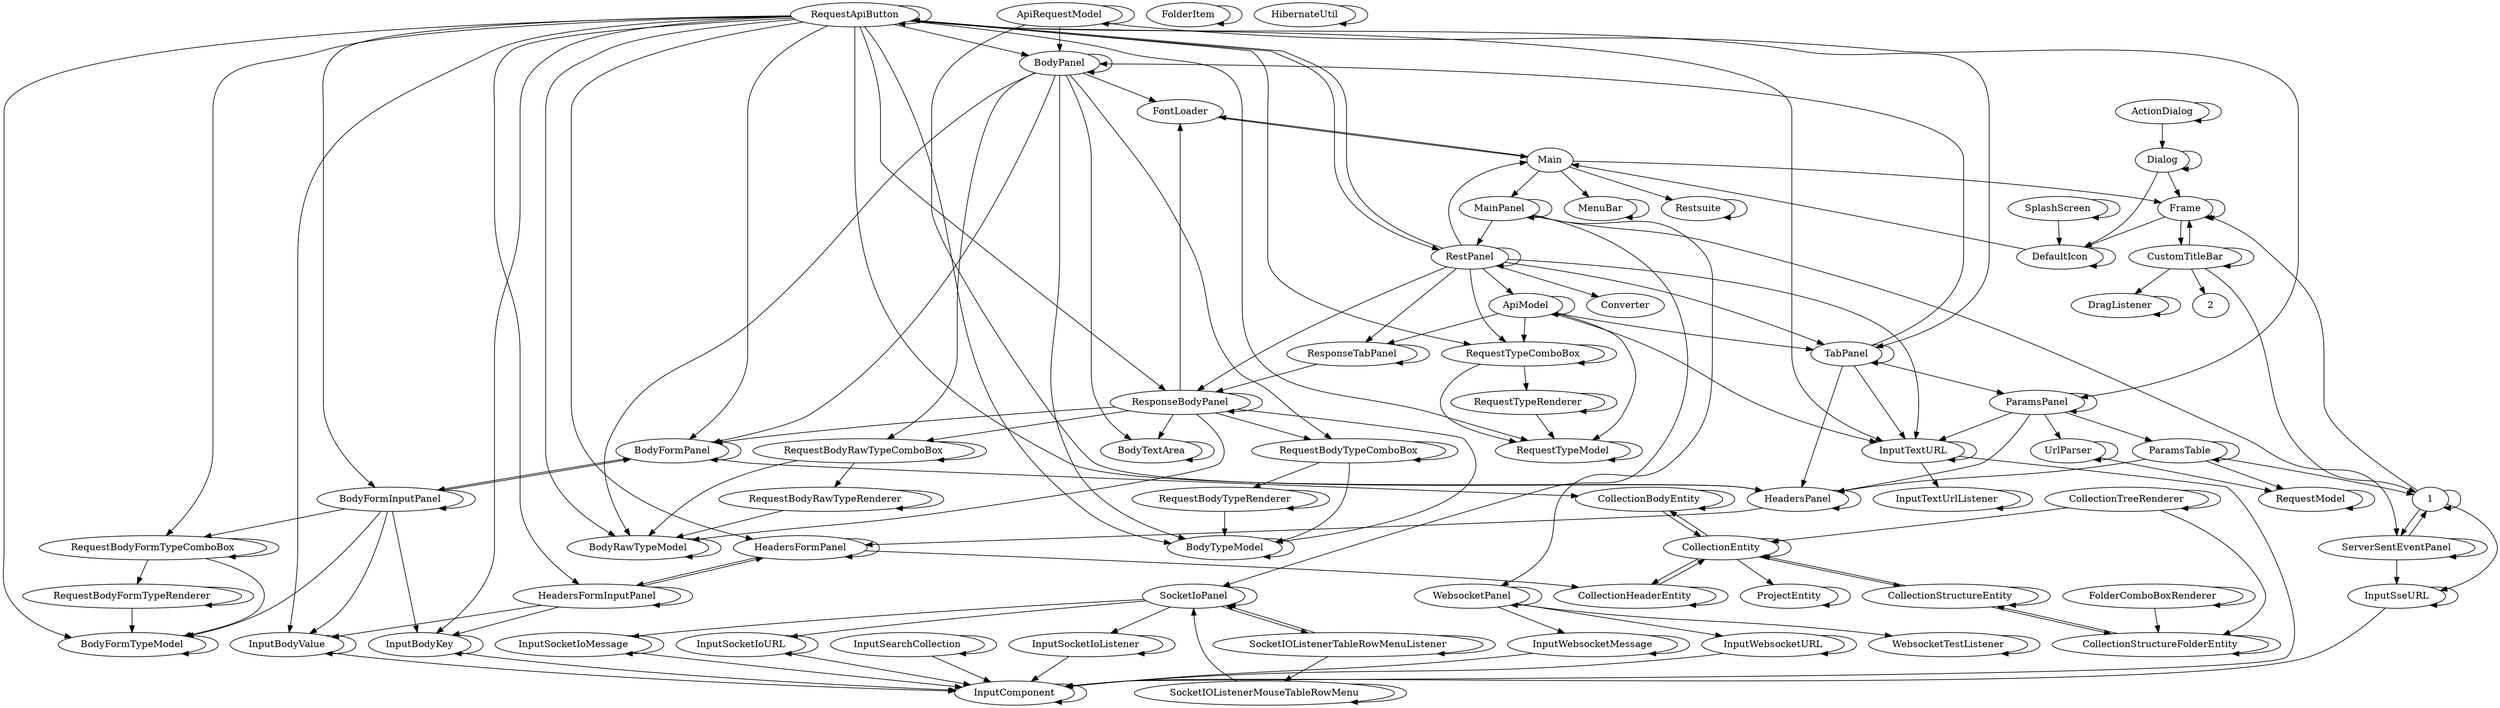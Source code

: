 digraph "graphe de dependances" {
"RequestApiButton" -> "RequestBodyFormTypeComboBox"
"RequestApiButton" -> "BodyFormTypeModel"
"RequestApiButton" -> "BodyFormPanel"
"RequestApiButton" -> "BodyFormInputPanel"
"RequestApiButton" -> "RequestTypeModel"
"RequestApiButton" -> "InputBodyValue"
"RequestApiButton" -> "InputBodyKey"
"RequestApiButton" -> "HeadersFormPanel"
"RequestApiButton" -> "HeadersPanel"
"RequestApiButton" -> "HeadersFormInputPanel"
"RequestApiButton" -> "BodyPanel"
"RequestApiButton" -> "TabPanel"
"RequestApiButton" -> "RequestApiButton"
"RequestApiButton" -> "RestPanel"
"RequestApiButton" -> "BodyRawTypeModel"
"RequestApiButton" -> "BodyTypeModel"
"RequestApiButton" -> "RequestTypeComboBox"
"RequestApiButton" -> "ResponseBodyPanel"
"RequestApiButton" -> "InputTextURL"
"InputTextURL" -> "InputTextUrlListener"
"InputTextURL" -> "InputTextURL"
"InputTextURL" -> "InputComponent"
"ResponseBodyPanel" -> "BodyTypeModel"
"ResponseBodyPanel" -> "BodyRawTypeModel"
"ResponseBodyPanel" -> "FontLoader"
"ResponseBodyPanel" -> "RequestBodyRawTypeComboBox"
"ResponseBodyPanel" -> "RequestBodyTypeComboBox"
"ResponseBodyPanel" -> "BodyFormPanel"
"ResponseBodyPanel" -> "ResponseBodyPanel"
"ResponseBodyPanel" -> "BodyTextArea"
"RequestTypeComboBox" -> "RequestTypeRenderer"
"RequestTypeComboBox" -> "RequestTypeComboBox"
"RequestTypeComboBox" -> "RequestTypeModel"
"BodyTypeModel" -> "BodyTypeModel"
"BodyRawTypeModel" -> "BodyRawTypeModel"
"RestPanel" -> "ApiModel"
"RestPanel" -> "Converter"
"RestPanel" -> "Main"
"RestPanel" -> "ResponseBodyPanel"
"RestPanel" -> "RestPanel"
"RestPanel" -> "RequestTypeComboBox"
"RestPanel" -> "RequestApiButton"
"RestPanel" -> "ResponseTabPanel"
"RestPanel" -> "InputTextURL"
"RestPanel" -> "TabPanel"
"TabPanel" -> "TabPanel"
"TabPanel" -> "InputTextURL"
"TabPanel" -> "ParamsPanel"
"TabPanel" -> "HeadersPanel"
"TabPanel" -> "BodyPanel"
"BodyPanel" -> "BodyTypeModel"
"BodyPanel" -> "BodyRawTypeModel"
"BodyPanel" -> "FontLoader"
"BodyPanel" -> "RequestBodyRawTypeComboBox"
"BodyPanel" -> "RequestBodyTypeComboBox"
"BodyPanel" -> "BodyFormPanel"
"BodyPanel" -> "BodyPanel"
"BodyPanel" -> "BodyTextArea"
"HeadersFormInputPanel" -> "HeadersFormInputPanel"
"HeadersFormInputPanel" -> "HeadersFormPanel"
"HeadersFormInputPanel" -> "InputBodyValue"
"HeadersFormInputPanel" -> "InputBodyKey"
"HeadersPanel" -> "HeadersPanel"
"HeadersPanel" -> "HeadersFormPanel"
"HeadersFormPanel" -> "CollectionHeaderEntity"
"HeadersFormPanel" -> "HeadersFormPanel"
"HeadersFormPanel" -> "HeadersFormInputPanel"
"InputBodyKey" -> "InputBodyKey"
"InputBodyKey" -> "InputComponent"
"InputBodyValue" -> "InputBodyValue"
"InputBodyValue" -> "InputComponent"
"RequestTypeModel" -> "RequestTypeModel"
"BodyFormInputPanel" -> "BodyFormTypeModel"
"BodyFormInputPanel" -> "BodyFormInputPanel"
"BodyFormInputPanel" -> "BodyFormPanel"
"BodyFormInputPanel" -> "InputBodyValue"
"BodyFormInputPanel" -> "InputBodyKey"
"BodyFormInputPanel" -> "RequestBodyFormTypeComboBox"
"BodyFormPanel" -> "CollectionBodyEntity"
"BodyFormPanel" -> "BodyFormPanel"
"BodyFormPanel" -> "BodyFormInputPanel"
"BodyFormTypeModel" -> "BodyFormTypeModel"
"RequestBodyFormTypeComboBox" -> "RequestBodyFormTypeRenderer"
"RequestBodyFormTypeComboBox" -> "RequestBodyFormTypeComboBox"
"RequestBodyFormTypeComboBox" -> "BodyFormTypeModel"
"RequestBodyFormTypeRenderer" -> "RequestBodyFormTypeRenderer"
"RequestBodyFormTypeRenderer" -> "BodyFormTypeModel"
"RequestBodyRawTypeComboBox" -> "RequestBodyRawTypeRenderer"
"RequestBodyRawTypeComboBox" -> "RequestBodyRawTypeComboBox"
"RequestBodyRawTypeComboBox" -> "BodyRawTypeModel"
"RequestBodyRawTypeRenderer" -> "RequestBodyRawTypeRenderer"
"RequestBodyRawTypeRenderer" -> "BodyRawTypeModel"
"RequestBodyTypeComboBox" -> "RequestBodyTypeRenderer"
"RequestBodyTypeComboBox" -> "RequestBodyTypeComboBox"
"RequestBodyTypeComboBox" -> "BodyTypeModel"
"RequestBodyTypeRenderer" -> "RequestBodyTypeRenderer"
"RequestBodyTypeRenderer" -> "BodyTypeModel"
"RequestTypeRenderer" -> "RequestTypeRenderer"
"RequestTypeRenderer" -> "RequestTypeModel"
"ActionDialog" -> "ActionDialog"
"ActionDialog" -> "Dialog"
"Dialog" -> "Frame"
"Dialog" -> "DefaultIcon"
"Dialog" -> "Dialog"
"DefaultIcon" -> "DefaultIcon"
"DefaultIcon" -> "Main"
"Frame" -> "CustomTitleBar"
"Frame" -> "DefaultIcon"
"Frame" -> "Frame"
"CustomTitleBar" -> "2"
"CustomTitleBar" -> "1"
"CustomTitleBar" -> "Frame"
"CustomTitleBar" -> "DragListener"
"CustomTitleBar" -> "CustomTitleBar"
"InputComponent" -> "InputComponent"
"InputTextUrlListener" -> "InputTextUrlListener"
"InputSearchCollection" -> "InputSearchCollection"
"InputSearchCollection" -> "InputComponent"
"InputSocketIoListener" -> "InputSocketIoListener"
"InputSocketIoListener" -> "InputComponent"
"InputSocketIoMessage" -> "InputSocketIoMessage"
"InputSocketIoMessage" -> "InputComponent"
"InputSocketIoURL" -> "InputSocketIoURL"
"InputSocketIoURL" -> "InputComponent"
"InputSseURL" -> "InputSseURL"
"InputSseURL" -> "InputComponent"
"InputWebsocketMessage" -> "InputWebsocketMessage"
"InputWebsocketMessage" -> "InputComponent"
"InputWebsocketURL" -> "InputWebsocketURL"
"InputWebsocketURL" -> "InputComponent"
"DragListener" -> "DragListener"
"1" -> "1"
"1" -> "InputSseURL"
"1" -> "ServerSentEventPanel"
"1" -> "Frame"
"ParamsTable" -> "RequestModel"
"ParamsTable" -> "1"
"ParamsTable" -> "ParamsTable"
"ParamsTable" -> "HeadersPanel"
"RequestModel" -> "RequestModel"
"BodyTextArea" -> "BodyTextArea"
"MenuBar" -> "MenuBar"
"CollectionBodyEntity" -> "CollectionEntity"
"CollectionBodyEntity" -> "CollectionBodyEntity"
"CollectionEntity" -> "CollectionBodyEntity"
"CollectionEntity" -> "CollectionHeaderEntity"
"CollectionEntity" -> "ProjectEntity"
"CollectionEntity" -> "CollectionStructureEntity"
"CollectionEntity" -> "CollectionEntity"
"CollectionStructureEntity" -> "CollectionEntity"
"CollectionStructureEntity" -> "CollectionStructureFolderEntity"
"CollectionStructureEntity" -> "CollectionStructureEntity"
"ProjectEntity" -> "ProjectEntity"
"CollectionHeaderEntity" -> "CollectionEntity"
"CollectionHeaderEntity" -> "CollectionHeaderEntity"
"CollectionStructureFolderEntity" -> "CollectionStructureEntity"
"CollectionStructureFolderEntity" -> "CollectionStructureFolderEntity"
"Main" -> "MainPanel"
"Main" -> "MenuBar"
"Main" -> "Frame"
"Main" -> "FontLoader"
"Main" -> "Restsuite"
"FontLoader" -> "Main"
"UrlParser" -> "RequestModel"
"UrlParser" -> "UrlParser"
"SocketIOListenerMouseTableRowMenu" -> "SocketIOListenerMouseTableRowMenu"
"SocketIOListenerMouseTableRowMenu" -> "SocketIoPanel"
"SocketIoPanel" -> "SocketIOListenerTableRowMenuListener"
"SocketIoPanel" -> "InputSocketIoListener"
"SocketIoPanel" -> "InputSocketIoMessage"
"SocketIoPanel" -> "SocketIoPanel"
"SocketIoPanel" -> "InputSocketIoURL"
"SocketIOListenerTableRowMenuListener" -> "SocketIOListenerMouseTableRowMenu"
"SocketIOListenerTableRowMenuListener" -> "SocketIOListenerTableRowMenuListener"
"SocketIOListenerTableRowMenuListener" -> "SocketIoPanel"
"WebsocketTestListener" -> "WebsocketTestListener"
"ApiModel" -> "RequestTypeModel"
"ApiModel" -> "ApiModel"
"ApiModel" -> "ResponseTabPanel"
"ApiModel" -> "TabPanel"
"ApiModel" -> "RequestTypeComboBox"
"ApiModel" -> "InputTextURL"
"ResponseTabPanel" -> "ResponseTabPanel"
"ResponseTabPanel" -> "ResponseBodyPanel"
"ApiRequestModel" -> "ApiRequestModel"
"ApiRequestModel" -> "ParamsPanel"
"ApiRequestModel" -> "HeadersPanel"
"ApiRequestModel" -> "BodyPanel"
"ParamsPanel" -> "ParamsPanel"
"ParamsPanel" -> "UrlParser"
"ParamsPanel" -> "HeadersPanel"
"ParamsPanel" -> "ParamsTable"
"ParamsPanel" -> "InputTextURL"
"FolderItem" -> "FolderItem"
"CollectionTreeRenderer" -> "CollectionStructureFolderEntity"
"CollectionTreeRenderer" -> "CollectionTreeRenderer"
"CollectionTreeRenderer" -> "CollectionEntity"
"FolderComboBoxRenderer" -> "FolderComboBoxRenderer"
"FolderComboBoxRenderer" -> "CollectionStructureFolderEntity"
"ServerSentEventPanel" -> "1"
"ServerSentEventPanel" -> "ServerSentEventPanel"
"ServerSentEventPanel" -> "InputSseURL"
"WebsocketPanel" -> "InputWebsocketMessage"
"WebsocketPanel" -> "InputWebsocketURL"
"WebsocketPanel" -> "WebsocketPanel"
"WebsocketPanel" -> "WebsocketTestListener"
"MainPanel" -> "SocketIoPanel"
"MainPanel" -> "ServerSentEventPanel"
"MainPanel" -> "WebsocketPanel"
"MainPanel" -> "RestPanel"
"MainPanel" -> "MainPanel"
"SplashScreen" -> "DefaultIcon"
"SplashScreen" -> "SplashScreen"
"HibernateUtil" -> "HibernateUtil"
"Restsuite" -> "Restsuite"
}